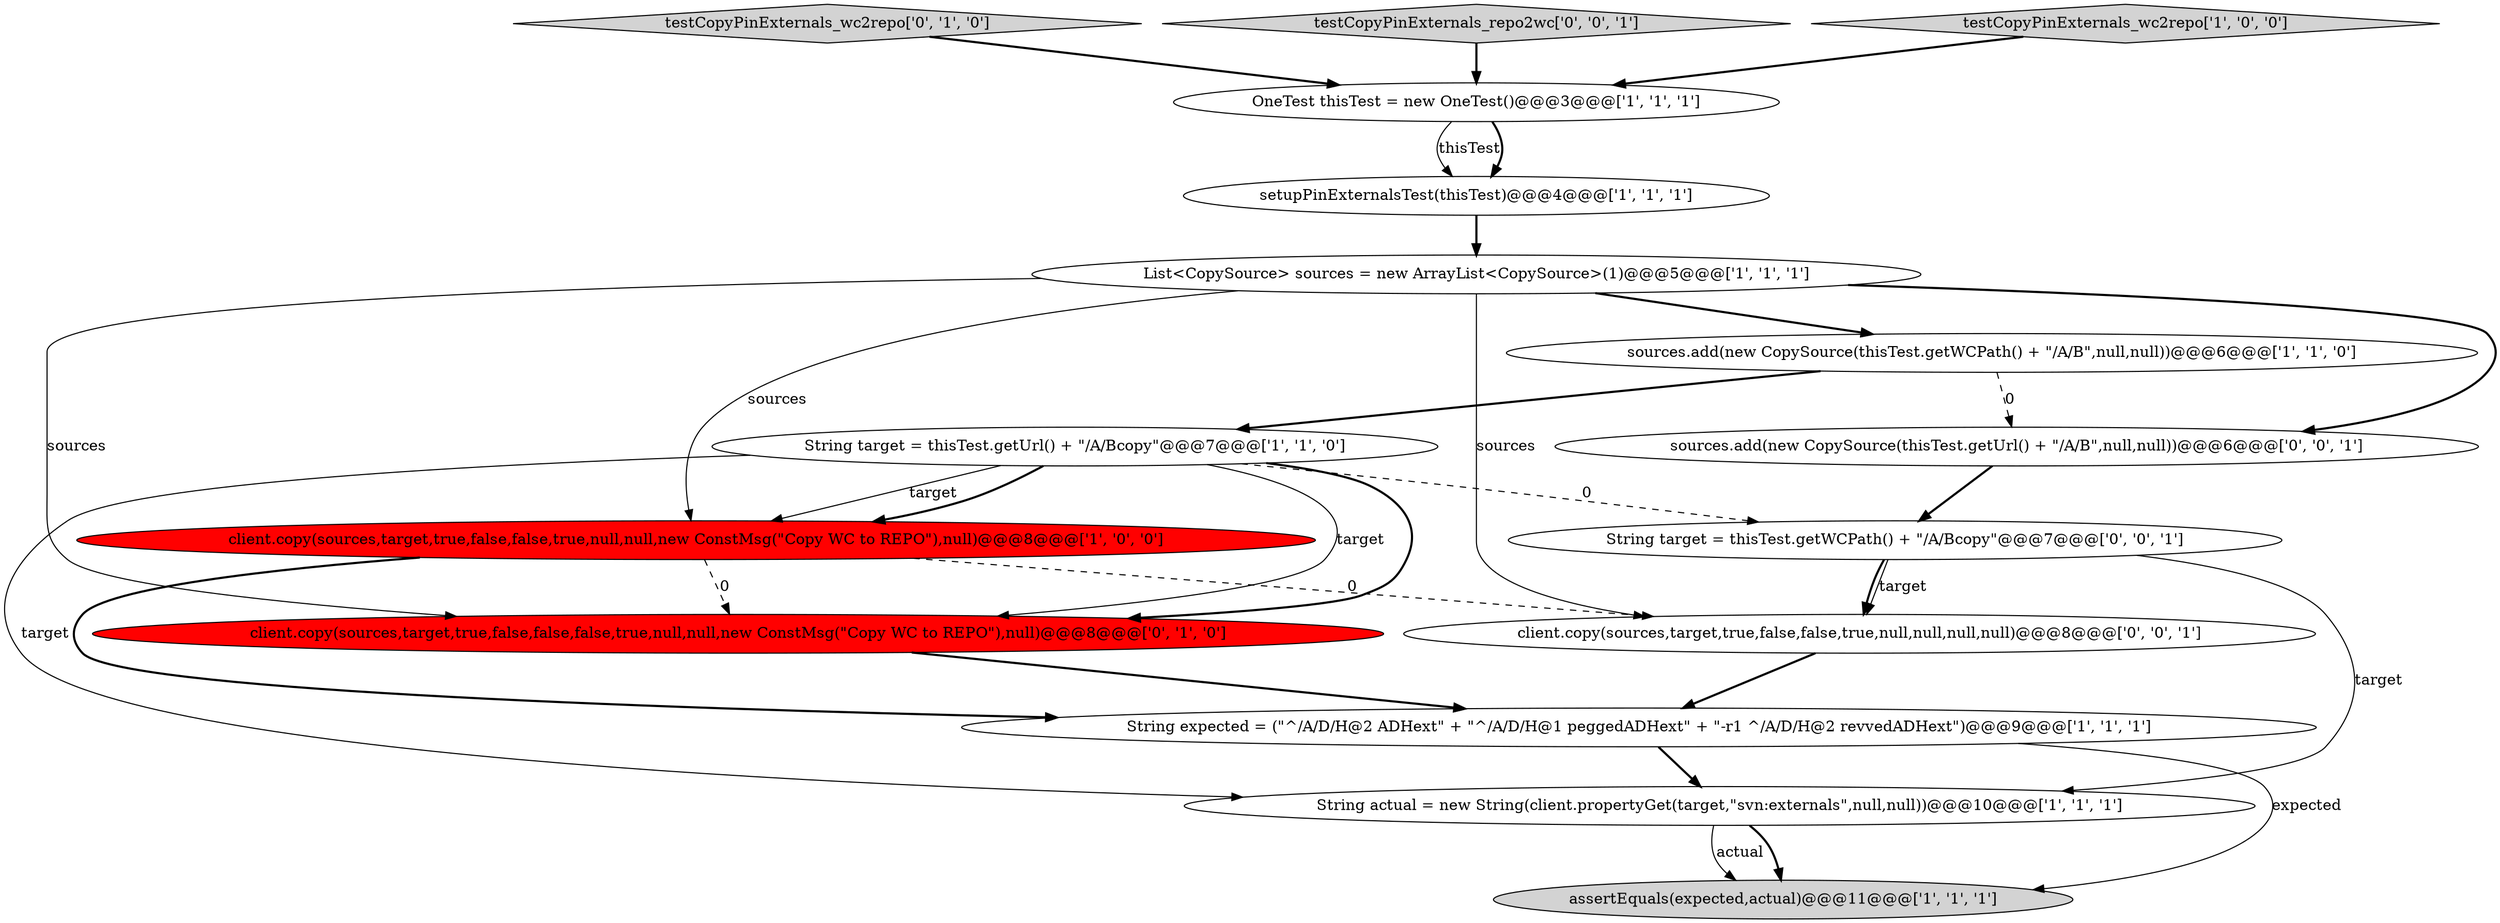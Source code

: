 digraph {
8 [style = filled, label = "sources.add(new CopySource(thisTest.getWCPath() + \"/A/B\",null,null))@@@6@@@['1', '1', '0']", fillcolor = white, shape = ellipse image = "AAA0AAABBB1BBB"];
4 [style = filled, label = "String actual = new String(client.propertyGet(target,\"svn:externals\",null,null))@@@10@@@['1', '1', '1']", fillcolor = white, shape = ellipse image = "AAA0AAABBB1BBB"];
0 [style = filled, label = "setupPinExternalsTest(thisTest)@@@4@@@['1', '1', '1']", fillcolor = white, shape = ellipse image = "AAA0AAABBB1BBB"];
11 [style = filled, label = "client.copy(sources,target,true,false,false,false,true,null,null,new ConstMsg(\"Copy WC to REPO\"),null)@@@8@@@['0', '1', '0']", fillcolor = red, shape = ellipse image = "AAA1AAABBB2BBB"];
6 [style = filled, label = "String expected = (\"^/A/D/H@2 ADHext\" + \"^/A/D/H@1 peggedADHext\" + \"-r1 ^/A/D/H@2 revvedADHext\")@@@9@@@['1', '1', '1']", fillcolor = white, shape = ellipse image = "AAA0AAABBB1BBB"];
10 [style = filled, label = "testCopyPinExternals_wc2repo['0', '1', '0']", fillcolor = lightgray, shape = diamond image = "AAA0AAABBB2BBB"];
12 [style = filled, label = "testCopyPinExternals_repo2wc['0', '0', '1']", fillcolor = lightgray, shape = diamond image = "AAA0AAABBB3BBB"];
13 [style = filled, label = "sources.add(new CopySource(thisTest.getUrl() + \"/A/B\",null,null))@@@6@@@['0', '0', '1']", fillcolor = white, shape = ellipse image = "AAA0AAABBB3BBB"];
2 [style = filled, label = "testCopyPinExternals_wc2repo['1', '0', '0']", fillcolor = lightgray, shape = diamond image = "AAA0AAABBB1BBB"];
3 [style = filled, label = "assertEquals(expected,actual)@@@11@@@['1', '1', '1']", fillcolor = lightgray, shape = ellipse image = "AAA0AAABBB1BBB"];
9 [style = filled, label = "String target = thisTest.getUrl() + \"/A/Bcopy\"@@@7@@@['1', '1', '0']", fillcolor = white, shape = ellipse image = "AAA0AAABBB1BBB"];
14 [style = filled, label = "String target = thisTest.getWCPath() + \"/A/Bcopy\"@@@7@@@['0', '0', '1']", fillcolor = white, shape = ellipse image = "AAA0AAABBB3BBB"];
15 [style = filled, label = "client.copy(sources,target,true,false,false,true,null,null,null,null)@@@8@@@['0', '0', '1']", fillcolor = white, shape = ellipse image = "AAA0AAABBB3BBB"];
5 [style = filled, label = "client.copy(sources,target,true,false,false,true,null,null,new ConstMsg(\"Copy WC to REPO\"),null)@@@8@@@['1', '0', '0']", fillcolor = red, shape = ellipse image = "AAA1AAABBB1BBB"];
1 [style = filled, label = "List<CopySource> sources = new ArrayList<CopySource>(1)@@@5@@@['1', '1', '1']", fillcolor = white, shape = ellipse image = "AAA0AAABBB1BBB"];
7 [style = filled, label = "OneTest thisTest = new OneTest()@@@3@@@['1', '1', '1']", fillcolor = white, shape = ellipse image = "AAA0AAABBB1BBB"];
4->3 [style = bold, label=""];
4->3 [style = solid, label="actual"];
1->8 [style = bold, label=""];
9->11 [style = bold, label=""];
7->0 [style = solid, label="thisTest"];
11->6 [style = bold, label=""];
1->11 [style = solid, label="sources"];
7->0 [style = bold, label=""];
15->6 [style = bold, label=""];
14->4 [style = solid, label="target"];
10->7 [style = bold, label=""];
1->13 [style = bold, label=""];
9->5 [style = solid, label="target"];
12->7 [style = bold, label=""];
8->13 [style = dashed, label="0"];
6->3 [style = solid, label="expected"];
6->4 [style = bold, label=""];
14->15 [style = solid, label="target"];
1->5 [style = solid, label="sources"];
9->14 [style = dashed, label="0"];
5->6 [style = bold, label=""];
5->11 [style = dashed, label="0"];
0->1 [style = bold, label=""];
1->15 [style = solid, label="sources"];
8->9 [style = bold, label=""];
9->5 [style = bold, label=""];
14->15 [style = bold, label=""];
9->11 [style = solid, label="target"];
2->7 [style = bold, label=""];
5->15 [style = dashed, label="0"];
13->14 [style = bold, label=""];
9->4 [style = solid, label="target"];
}
